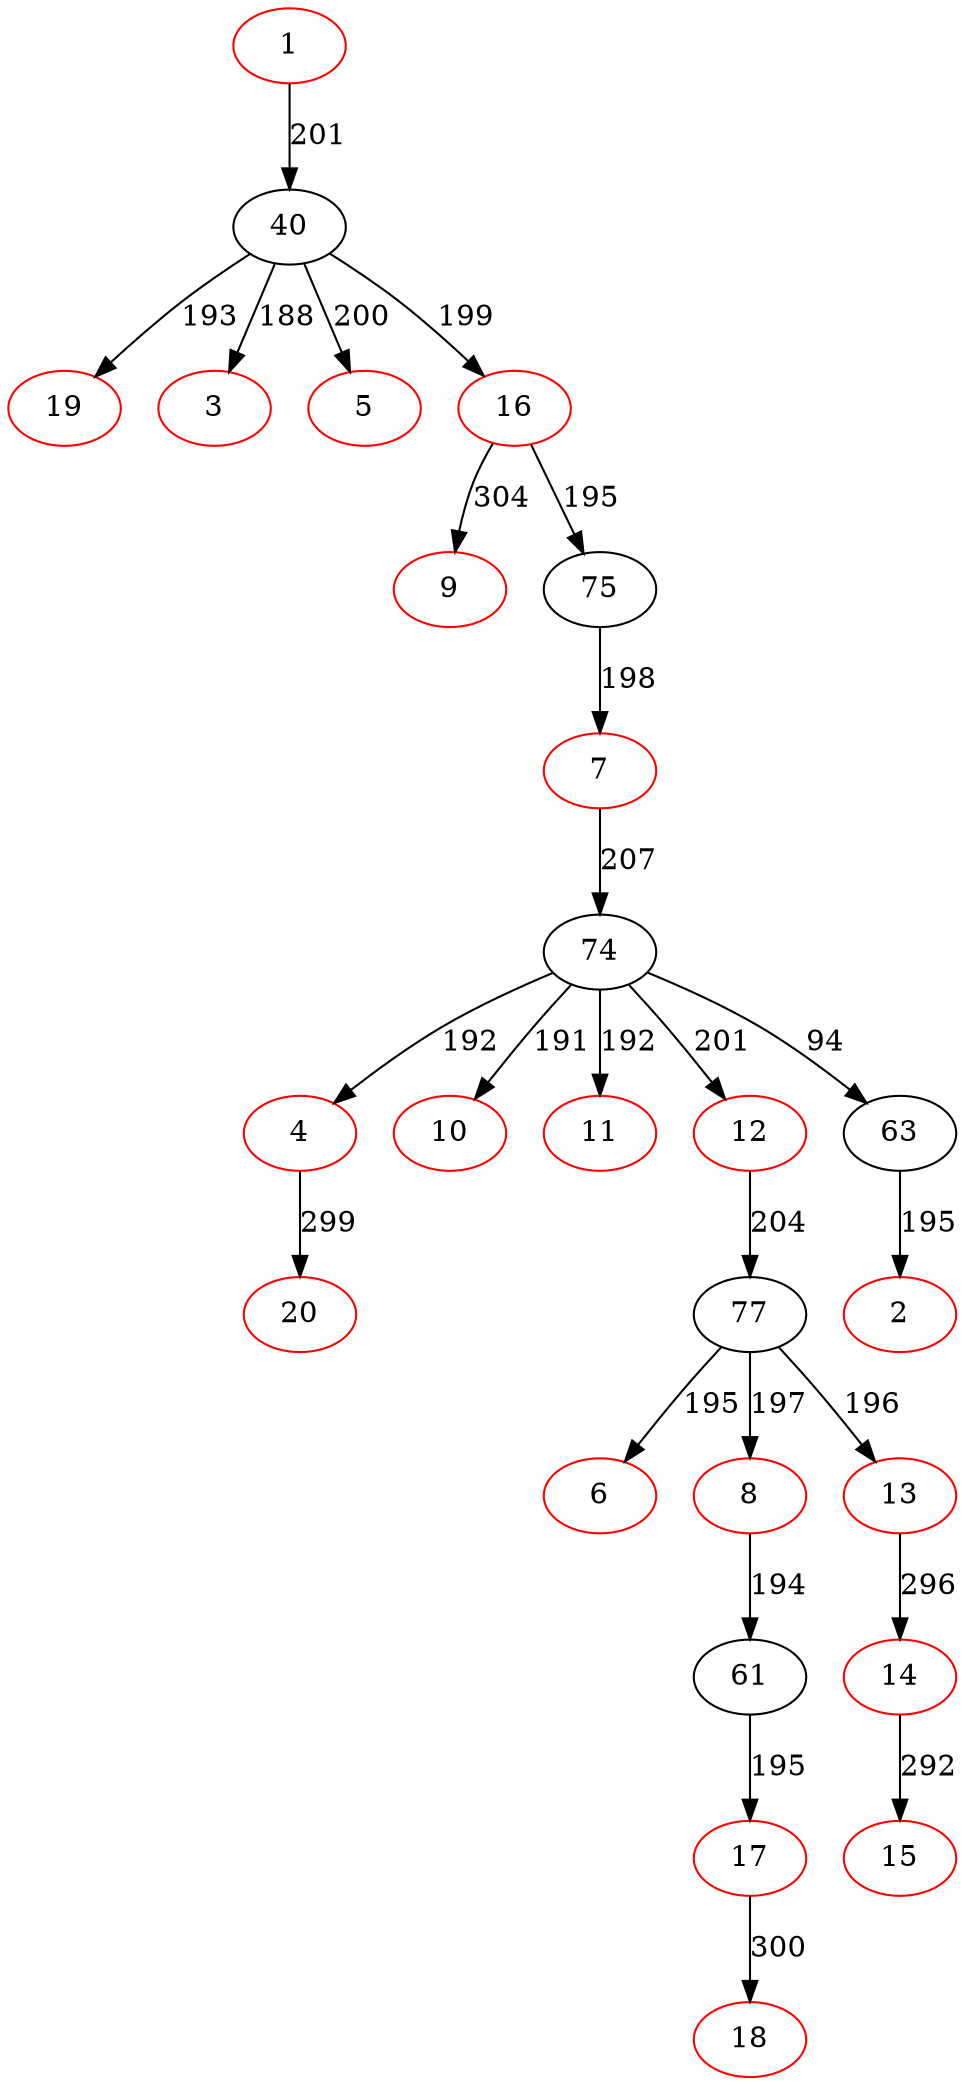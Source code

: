 digraph {
1[color=red]
40[color=black]
19[color=red]
40->19[label=193]
3[color=red]
40->3[label=188]
5[color=red]
40->5[label=200]
16[color=red]
9[color=red]
16->9[label=304]
75[color=black]
7[color=red]
74[color=black]
4[color=red]
20[color=red]
4->20[label=299]
74->4[label=192]
10[color=red]
74->10[label=191]
11[color=red]
74->11[label=192]
12[color=red]
77[color=black]
6[color=red]
77->6[label=195]
8[color=red]
61[color=black]
17[color=red]
18[color=red]
17->18[label=300]
61->17[label=195]
8->61[label=194]
77->8[label=197]
13[color=red]
14[color=red]
15[color=red]
14->15[label=292]
13->14[label=296]
77->13[label=196]
12->77[label=204]
74->12[label=201]
63[color=black]
2[color=red]
63->2[label=195]
74->63[label=94]
7->74[label=207]
75->7[label=198]
16->75[label=195]
40->16[label=199]
1->40[label=201]
}